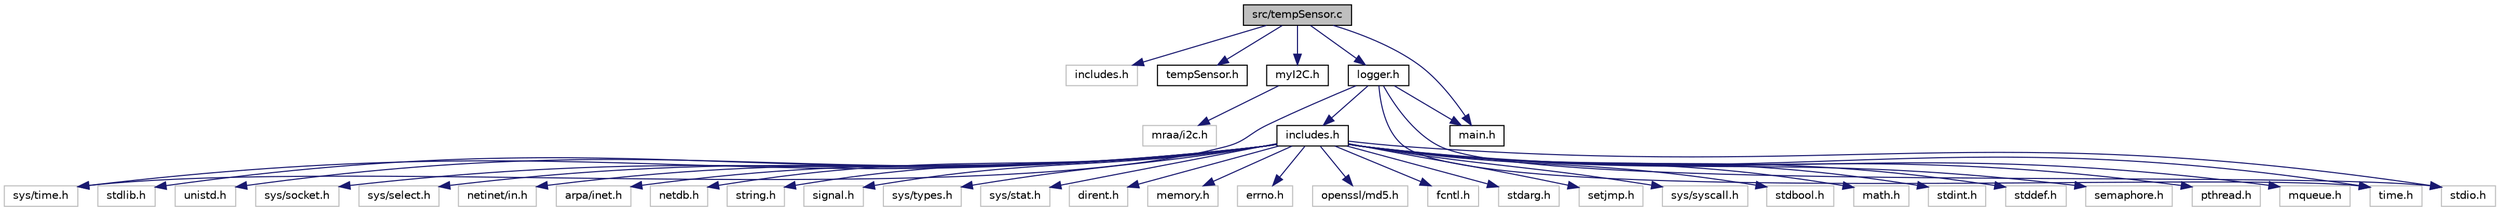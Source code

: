 digraph "src/tempSensor.c"
{
  edge [fontname="Helvetica",fontsize="10",labelfontname="Helvetica",labelfontsize="10"];
  node [fontname="Helvetica",fontsize="10",shape=record];
  Node0 [label="src/tempSensor.c",height=0.2,width=0.4,color="black", fillcolor="grey75", style="filled", fontcolor="black"];
  Node0 -> Node1 [color="midnightblue",fontsize="10",style="solid"];
  Node1 [label="includes.h",height=0.2,width=0.4,color="grey75", fillcolor="white", style="filled"];
  Node0 -> Node2 [color="midnightblue",fontsize="10",style="solid"];
  Node2 [label="tempSensor.h",height=0.2,width=0.4,color="black", fillcolor="white", style="filled",URL="$tempSensor_8h.html"];
  Node0 -> Node3 [color="midnightblue",fontsize="10",style="solid"];
  Node3 [label="myI2C.h",height=0.2,width=0.4,color="black", fillcolor="white", style="filled",URL="$myI2C_8h.html",tooltip="header for I2C drivers "];
  Node3 -> Node4 [color="midnightblue",fontsize="10",style="solid"];
  Node4 [label="mraa/i2c.h",height=0.2,width=0.4,color="grey75", fillcolor="white", style="filled"];
  Node0 -> Node5 [color="midnightblue",fontsize="10",style="solid"];
  Node5 [label="logger.h",height=0.2,width=0.4,color="black", fillcolor="white", style="filled",URL="$logger_8h.html",tooltip="Header file for logger task. "];
  Node5 -> Node6 [color="midnightblue",fontsize="10",style="solid"];
  Node6 [label="time.h",height=0.2,width=0.4,color="grey75", fillcolor="white", style="filled"];
  Node5 -> Node7 [color="midnightblue",fontsize="10",style="solid"];
  Node7 [label="stdio.h",height=0.2,width=0.4,color="grey75", fillcolor="white", style="filled"];
  Node5 -> Node8 [color="midnightblue",fontsize="10",style="solid"];
  Node8 [label="sys/time.h",height=0.2,width=0.4,color="grey75", fillcolor="white", style="filled"];
  Node5 -> Node9 [color="midnightblue",fontsize="10",style="solid"];
  Node9 [label="includes.h",height=0.2,width=0.4,color="black", fillcolor="white", style="filled",URL="$Project1_2include_2common_2includes_8h_source.html"];
  Node9 -> Node7 [color="midnightblue",fontsize="10",style="solid"];
  Node9 -> Node10 [color="midnightblue",fontsize="10",style="solid"];
  Node10 [label="stdint.h",height=0.2,width=0.4,color="grey75", fillcolor="white", style="filled"];
  Node9 -> Node11 [color="midnightblue",fontsize="10",style="solid"];
  Node11 [label="stddef.h",height=0.2,width=0.4,color="grey75", fillcolor="white", style="filled"];
  Node9 -> Node12 [color="midnightblue",fontsize="10",style="solid"];
  Node12 [label="semaphore.h",height=0.2,width=0.4,color="grey75", fillcolor="white", style="filled"];
  Node9 -> Node13 [color="midnightblue",fontsize="10",style="solid"];
  Node13 [label="pthread.h",height=0.2,width=0.4,color="grey75", fillcolor="white", style="filled"];
  Node9 -> Node14 [color="midnightblue",fontsize="10",style="solid"];
  Node14 [label="mqueue.h",height=0.2,width=0.4,color="grey75", fillcolor="white", style="filled"];
  Node9 -> Node15 [color="midnightblue",fontsize="10",style="solid"];
  Node15 [label="stdlib.h",height=0.2,width=0.4,color="grey75", fillcolor="white", style="filled"];
  Node9 -> Node16 [color="midnightblue",fontsize="10",style="solid"];
  Node16 [label="unistd.h",height=0.2,width=0.4,color="grey75", fillcolor="white", style="filled"];
  Node9 -> Node17 [color="midnightblue",fontsize="10",style="solid"];
  Node17 [label="sys/socket.h",height=0.2,width=0.4,color="grey75", fillcolor="white", style="filled"];
  Node9 -> Node18 [color="midnightblue",fontsize="10",style="solid"];
  Node18 [label="sys/select.h",height=0.2,width=0.4,color="grey75", fillcolor="white", style="filled"];
  Node9 -> Node19 [color="midnightblue",fontsize="10",style="solid"];
  Node19 [label="netinet/in.h",height=0.2,width=0.4,color="grey75", fillcolor="white", style="filled"];
  Node9 -> Node20 [color="midnightblue",fontsize="10",style="solid"];
  Node20 [label="arpa/inet.h",height=0.2,width=0.4,color="grey75", fillcolor="white", style="filled"];
  Node9 -> Node21 [color="midnightblue",fontsize="10",style="solid"];
  Node21 [label="netdb.h",height=0.2,width=0.4,color="grey75", fillcolor="white", style="filled"];
  Node9 -> Node22 [color="midnightblue",fontsize="10",style="solid"];
  Node22 [label="string.h",height=0.2,width=0.4,color="grey75", fillcolor="white", style="filled"];
  Node9 -> Node6 [color="midnightblue",fontsize="10",style="solid"];
  Node9 -> Node8 [color="midnightblue",fontsize="10",style="solid"];
  Node9 -> Node23 [color="midnightblue",fontsize="10",style="solid"];
  Node23 [label="signal.h",height=0.2,width=0.4,color="grey75", fillcolor="white", style="filled"];
  Node9 -> Node24 [color="midnightblue",fontsize="10",style="solid"];
  Node24 [label="sys/types.h",height=0.2,width=0.4,color="grey75", fillcolor="white", style="filled"];
  Node9 -> Node25 [color="midnightblue",fontsize="10",style="solid"];
  Node25 [label="sys/stat.h",height=0.2,width=0.4,color="grey75", fillcolor="white", style="filled"];
  Node9 -> Node26 [color="midnightblue",fontsize="10",style="solid"];
  Node26 [label="dirent.h",height=0.2,width=0.4,color="grey75", fillcolor="white", style="filled"];
  Node9 -> Node27 [color="midnightblue",fontsize="10",style="solid"];
  Node27 [label="memory.h",height=0.2,width=0.4,color="grey75", fillcolor="white", style="filled"];
  Node9 -> Node28 [color="midnightblue",fontsize="10",style="solid"];
  Node28 [label="errno.h",height=0.2,width=0.4,color="grey75", fillcolor="white", style="filled"];
  Node9 -> Node29 [color="midnightblue",fontsize="10",style="solid"];
  Node29 [label="openssl/md5.h",height=0.2,width=0.4,color="grey75", fillcolor="white", style="filled"];
  Node9 -> Node30 [color="midnightblue",fontsize="10",style="solid"];
  Node30 [label="fcntl.h",height=0.2,width=0.4,color="grey75", fillcolor="white", style="filled"];
  Node9 -> Node31 [color="midnightblue",fontsize="10",style="solid"];
  Node31 [label="stdarg.h",height=0.2,width=0.4,color="grey75", fillcolor="white", style="filled"];
  Node9 -> Node32 [color="midnightblue",fontsize="10",style="solid"];
  Node32 [label="setjmp.h",height=0.2,width=0.4,color="grey75", fillcolor="white", style="filled"];
  Node9 -> Node33 [color="midnightblue",fontsize="10",style="solid"];
  Node33 [label="sys/syscall.h",height=0.2,width=0.4,color="grey75", fillcolor="white", style="filled"];
  Node9 -> Node34 [color="midnightblue",fontsize="10",style="solid"];
  Node34 [label="stdbool.h",height=0.2,width=0.4,color="grey75", fillcolor="white", style="filled"];
  Node9 -> Node35 [color="midnightblue",fontsize="10",style="solid"];
  Node35 [label="math.h",height=0.2,width=0.4,color="grey75", fillcolor="white", style="filled"];
  Node5 -> Node36 [color="midnightblue",fontsize="10",style="solid"];
  Node36 [label="main.h",height=0.2,width=0.4,color="black", fillcolor="white", style="filled",URL="$main_8h.html",tooltip="includes for main "];
  Node0 -> Node36 [color="midnightblue",fontsize="10",style="solid"];
}
